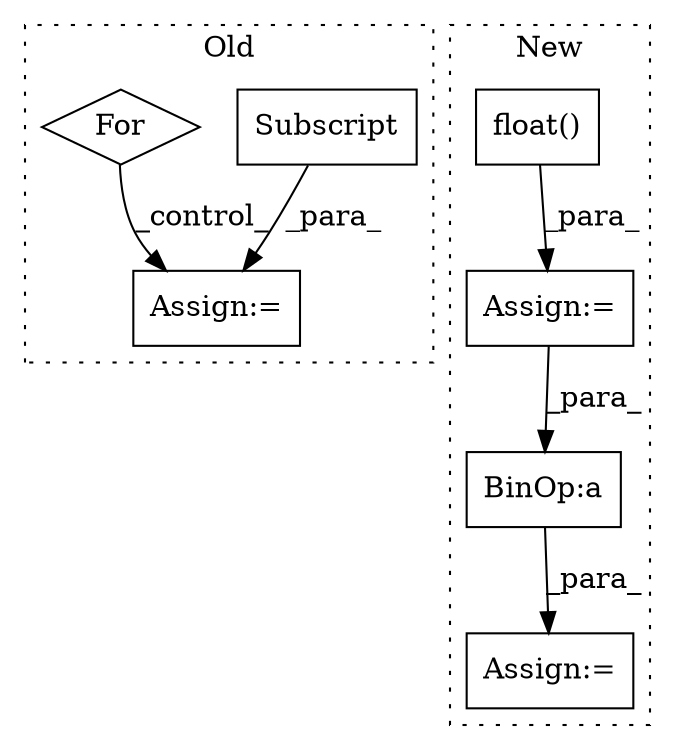 digraph G {
subgraph cluster0 {
1 [label="Subscript" a="63" s="41924,0" l="21,0" shape="box"];
6 [label="Assign:=" a="68" s="41921" l="3" shape="box"];
7 [label="For" a="107" s="41835,41865" l="4,15" shape="diamond"];
label = "Old";
style="dotted";
}
subgraph cluster1 {
2 [label="float()" a="75" s="40827" l="42" shape="box"];
3 [label="Assign:=" a="68" s="40883" l="3" shape="box"];
4 [label="Assign:=" a="68" s="42598" l="3" shape="box"];
5 [label="BinOp:a" a="82" s="42604" l="3" shape="box"];
label = "New";
style="dotted";
}
1 -> 6 [label="_para_"];
2 -> 3 [label="_para_"];
3 -> 5 [label="_para_"];
5 -> 4 [label="_para_"];
7 -> 6 [label="_control_"];
}